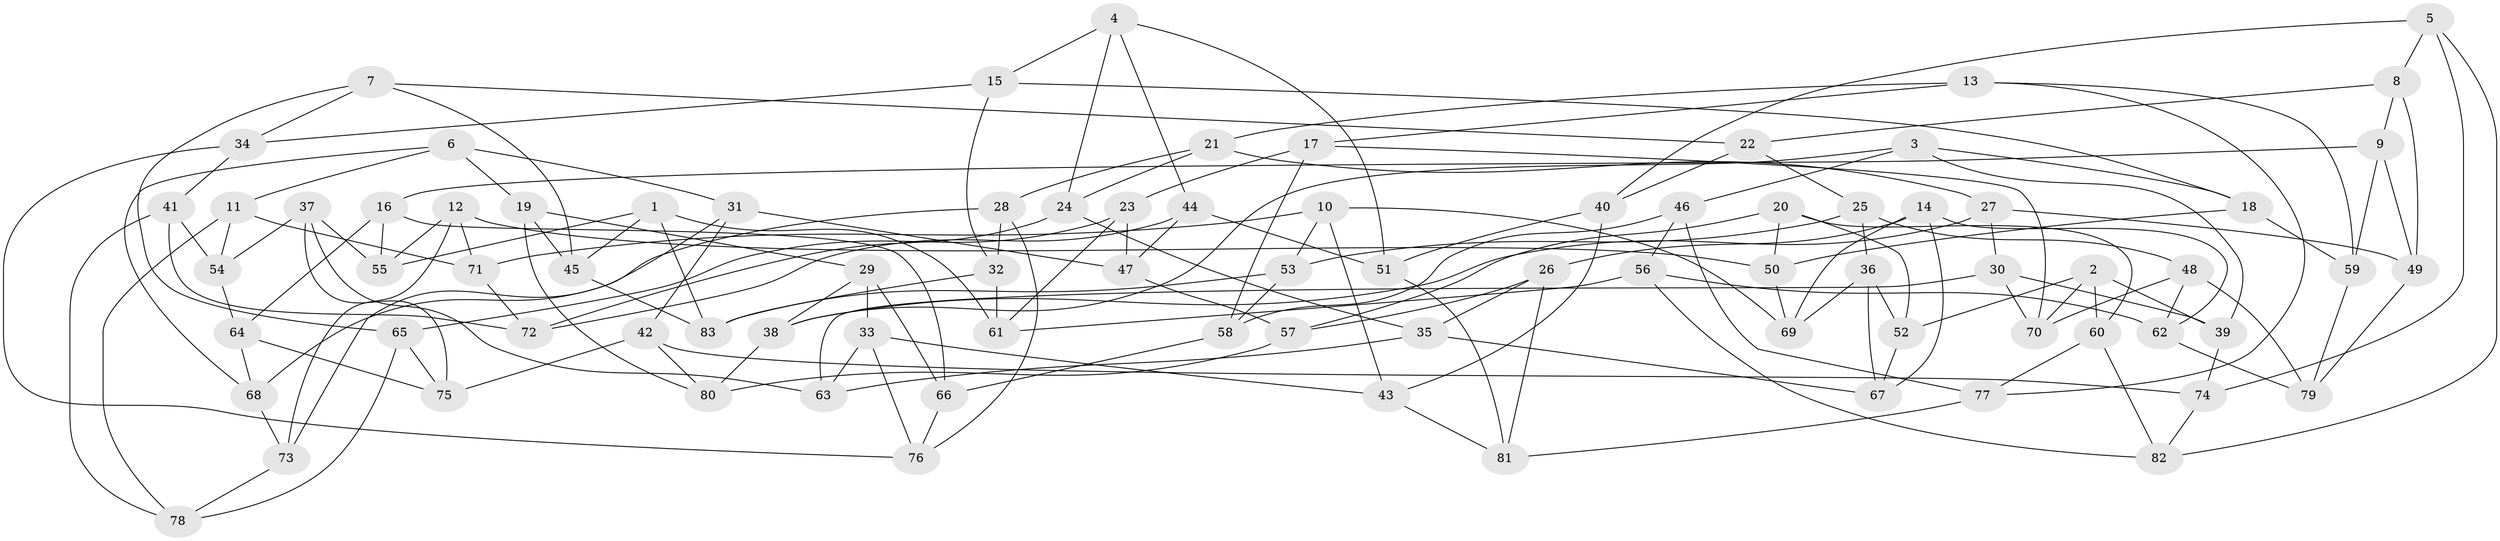 // Generated by graph-tools (version 1.1) at 2025/16/03/09/25 04:16:39]
// undirected, 83 vertices, 166 edges
graph export_dot {
graph [start="1"]
  node [color=gray90,style=filled];
  1;
  2;
  3;
  4;
  5;
  6;
  7;
  8;
  9;
  10;
  11;
  12;
  13;
  14;
  15;
  16;
  17;
  18;
  19;
  20;
  21;
  22;
  23;
  24;
  25;
  26;
  27;
  28;
  29;
  30;
  31;
  32;
  33;
  34;
  35;
  36;
  37;
  38;
  39;
  40;
  41;
  42;
  43;
  44;
  45;
  46;
  47;
  48;
  49;
  50;
  51;
  52;
  53;
  54;
  55;
  56;
  57;
  58;
  59;
  60;
  61;
  62;
  63;
  64;
  65;
  66;
  67;
  68;
  69;
  70;
  71;
  72;
  73;
  74;
  75;
  76;
  77;
  78;
  79;
  80;
  81;
  82;
  83;
  1 -- 83;
  1 -- 45;
  1 -- 61;
  1 -- 55;
  2 -- 70;
  2 -- 52;
  2 -- 39;
  2 -- 60;
  3 -- 46;
  3 -- 18;
  3 -- 38;
  3 -- 39;
  4 -- 24;
  4 -- 44;
  4 -- 51;
  4 -- 15;
  5 -- 8;
  5 -- 40;
  5 -- 74;
  5 -- 82;
  6 -- 19;
  6 -- 68;
  6 -- 11;
  6 -- 31;
  7 -- 22;
  7 -- 45;
  7 -- 34;
  7 -- 65;
  8 -- 22;
  8 -- 49;
  8 -- 9;
  9 -- 49;
  9 -- 16;
  9 -- 59;
  10 -- 69;
  10 -- 43;
  10 -- 71;
  10 -- 53;
  11 -- 54;
  11 -- 78;
  11 -- 71;
  12 -- 50;
  12 -- 71;
  12 -- 73;
  12 -- 55;
  13 -- 17;
  13 -- 77;
  13 -- 21;
  13 -- 59;
  14 -- 69;
  14 -- 62;
  14 -- 26;
  14 -- 67;
  15 -- 32;
  15 -- 34;
  15 -- 18;
  16 -- 66;
  16 -- 64;
  16 -- 55;
  17 -- 23;
  17 -- 70;
  17 -- 58;
  18 -- 50;
  18 -- 59;
  19 -- 29;
  19 -- 80;
  19 -- 45;
  20 -- 60;
  20 -- 50;
  20 -- 52;
  20 -- 57;
  21 -- 27;
  21 -- 24;
  21 -- 28;
  22 -- 25;
  22 -- 40;
  23 -- 61;
  23 -- 65;
  23 -- 47;
  24 -- 35;
  24 -- 72;
  25 -- 53;
  25 -- 36;
  25 -- 48;
  26 -- 81;
  26 -- 35;
  26 -- 57;
  27 -- 49;
  27 -- 38;
  27 -- 30;
  28 -- 68;
  28 -- 32;
  28 -- 76;
  29 -- 38;
  29 -- 33;
  29 -- 66;
  30 -- 39;
  30 -- 63;
  30 -- 70;
  31 -- 73;
  31 -- 47;
  31 -- 42;
  32 -- 83;
  32 -- 61;
  33 -- 43;
  33 -- 76;
  33 -- 63;
  34 -- 41;
  34 -- 76;
  35 -- 63;
  35 -- 67;
  36 -- 69;
  36 -- 52;
  36 -- 67;
  37 -- 75;
  37 -- 54;
  37 -- 55;
  37 -- 63;
  38 -- 80;
  39 -- 74;
  40 -- 51;
  40 -- 43;
  41 -- 72;
  41 -- 78;
  41 -- 54;
  42 -- 75;
  42 -- 80;
  42 -- 74;
  43 -- 81;
  44 -- 72;
  44 -- 47;
  44 -- 51;
  45 -- 83;
  46 -- 77;
  46 -- 58;
  46 -- 56;
  47 -- 57;
  48 -- 62;
  48 -- 70;
  48 -- 79;
  49 -- 79;
  50 -- 69;
  51 -- 81;
  52 -- 67;
  53 -- 83;
  53 -- 58;
  54 -- 64;
  56 -- 61;
  56 -- 82;
  56 -- 62;
  57 -- 80;
  58 -- 66;
  59 -- 79;
  60 -- 82;
  60 -- 77;
  62 -- 79;
  64 -- 68;
  64 -- 75;
  65 -- 78;
  65 -- 75;
  66 -- 76;
  68 -- 73;
  71 -- 72;
  73 -- 78;
  74 -- 82;
  77 -- 81;
}
